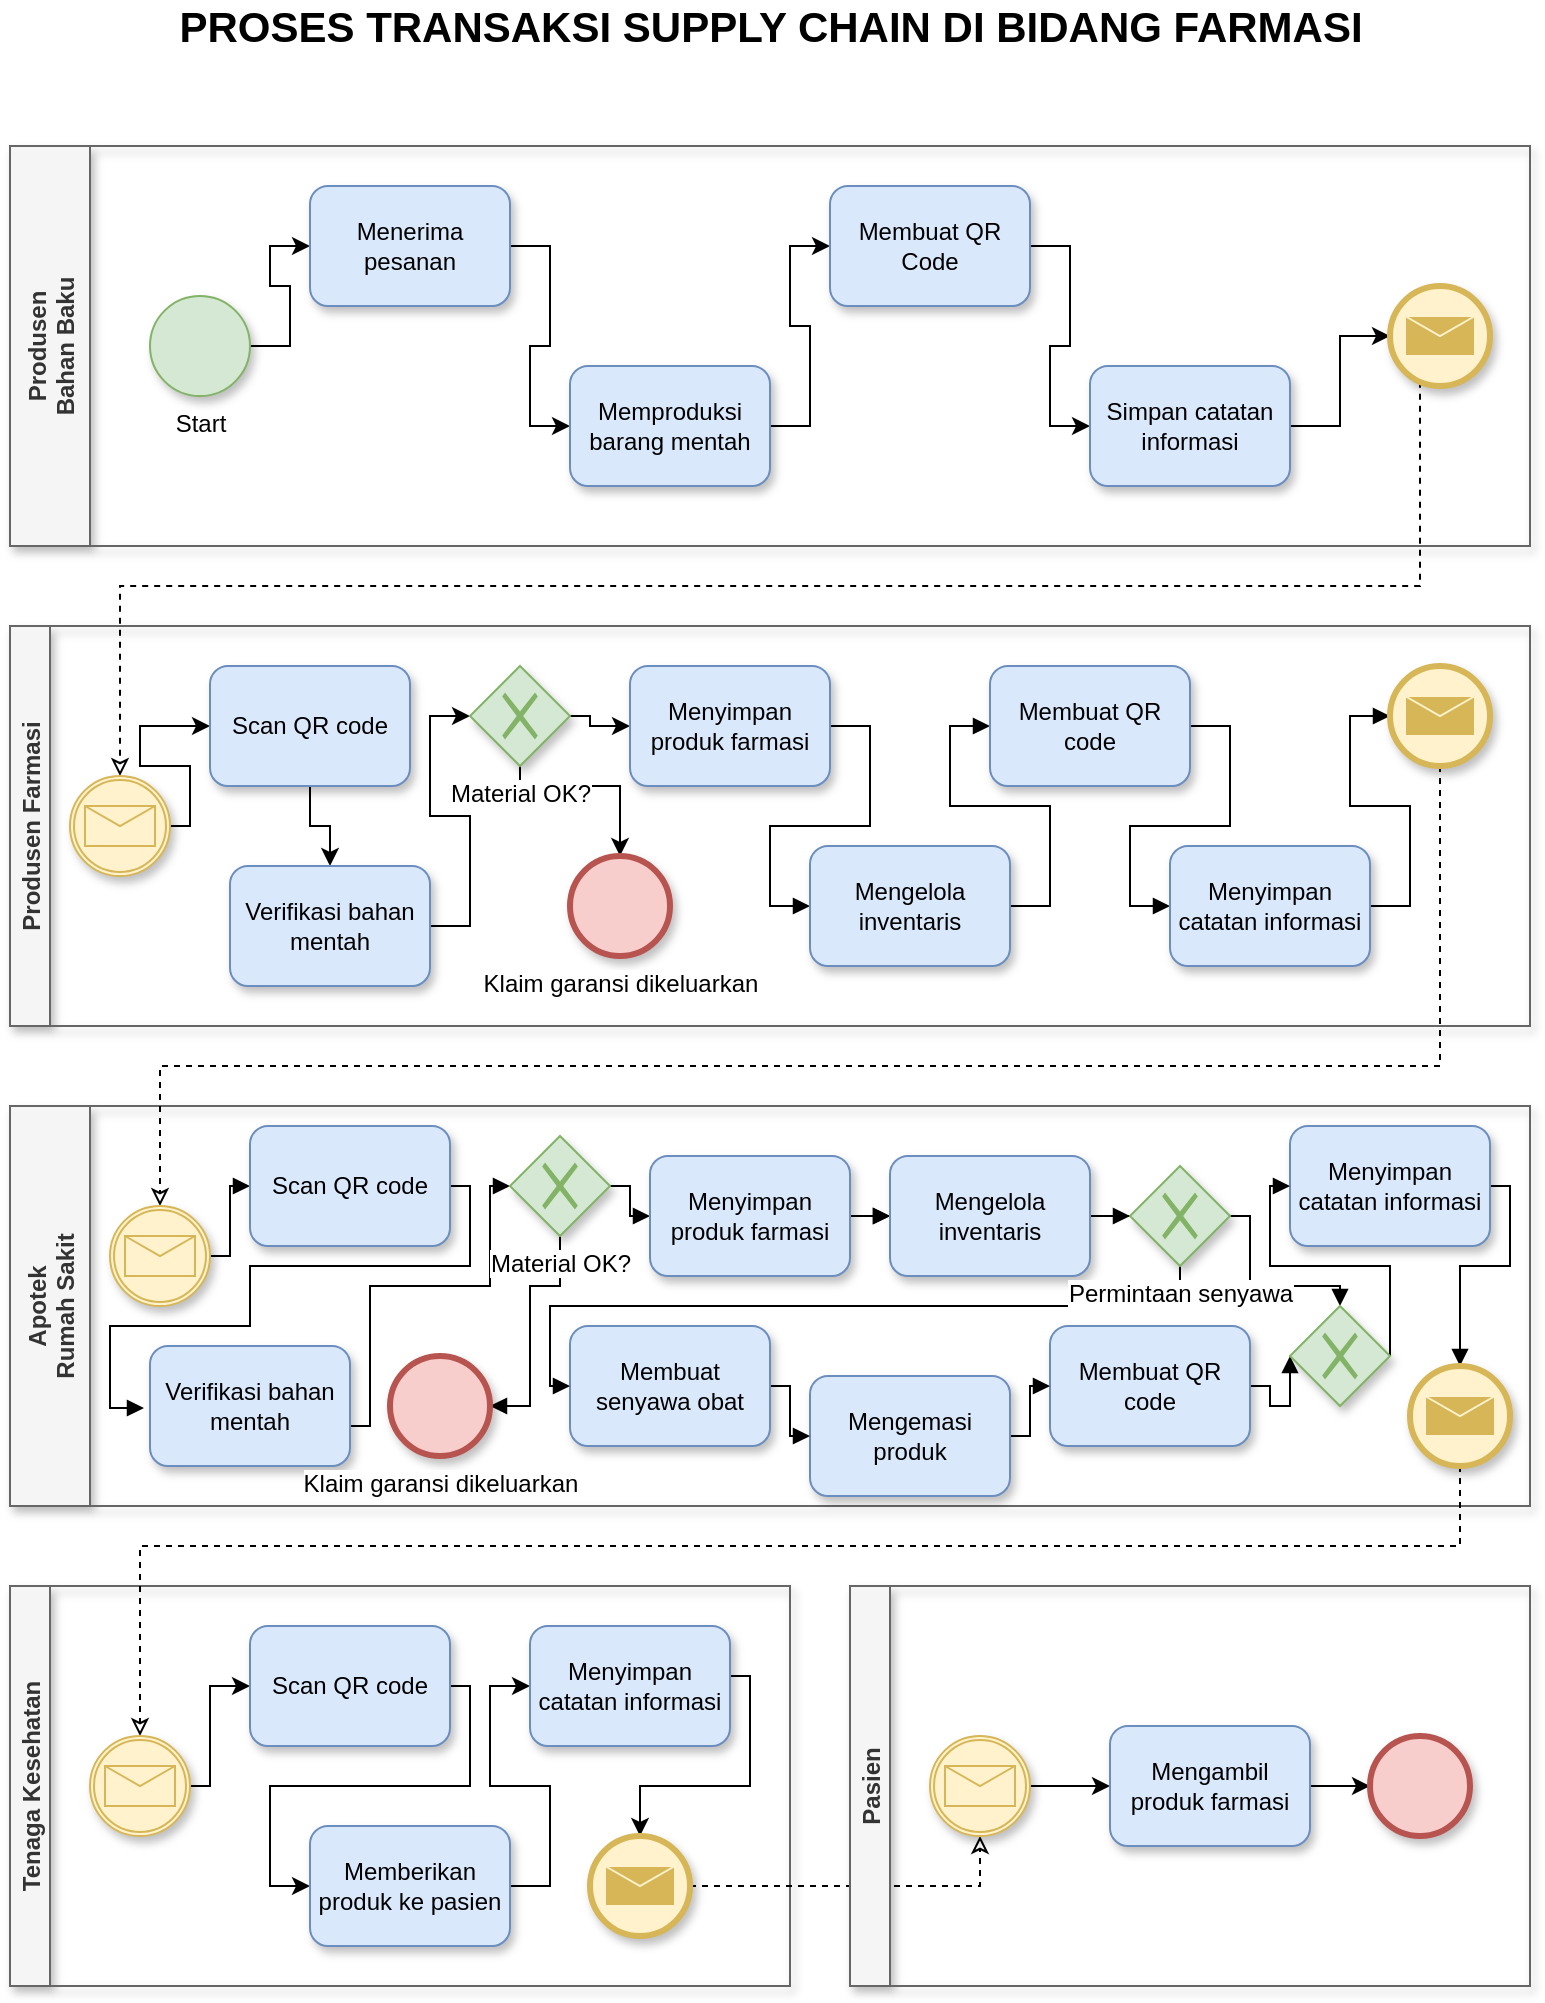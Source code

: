 <mxfile version="13.7.3" type="github">
  <diagram id="F-RFFmZH9w4QIyTJf53x" name="Page-1">
    <mxGraphModel dx="1021" dy="535" grid="1" gridSize="10" guides="1" tooltips="1" connect="1" arrows="1" fold="1" page="1" pageScale="1" pageWidth="850" pageHeight="1100" math="0" shadow="0">
      <root>
        <mxCell id="0" />
        <mxCell id="1" parent="0" />
        <mxCell id="js7K2ZC_KKVjjp7KWJBL-1" value="Produsen &#xa;Bahan Baku" style="swimlane;startSize=40;horizontal=0;shadow=1;fillColor=#f5f5f5;strokeColor=#666666;fontColor=#333333;" vertex="1" parent="1">
          <mxGeometry x="40" y="120" width="760" height="200" as="geometry" />
        </mxCell>
        <mxCell id="js7K2ZC_KKVjjp7KWJBL-2" value="Produsen Farmasi" style="swimlane;startSize=20;horizontal=0;shadow=1;fillColor=#f5f5f5;strokeColor=#666666;fontColor=#333333;" vertex="1" parent="1">
          <mxGeometry x="40" y="360" width="760" height="200" as="geometry" />
        </mxCell>
        <mxCell id="js7K2ZC_KKVjjp7KWJBL-3" value="Apotek &#xa;Rumah Sakit" style="swimlane;startSize=40;horizontal=0;shadow=1;fillColor=#f5f5f5;strokeColor=#666666;fontColor=#333333;" vertex="1" parent="1">
          <mxGeometry x="40" y="600" width="760" height="200" as="geometry" />
        </mxCell>
        <mxCell id="js7K2ZC_KKVjjp7KWJBL-4" value="Tenaga Kesehatan" style="swimlane;startSize=20;horizontal=0;shadow=1;fillColor=#f5f5f5;strokeColor=#666666;fontColor=#333333;" vertex="1" parent="1">
          <mxGeometry x="40" y="840" width="390" height="200" as="geometry" />
        </mxCell>
        <mxCell id="js7K2ZC_KKVjjp7KWJBL-5" value="&lt;font style=&quot;font-size: 21px&quot;&gt;&lt;b&gt;PROSES TRANSAKSI SUPPLY CHAIN DI BIDANG FARMASI&lt;br&gt;&lt;/b&gt;&lt;/font&gt;" style="text;html=1;align=center;verticalAlign=middle;resizable=0;points=[];autosize=1;" vertex="1" parent="1">
          <mxGeometry x="60" y="50" width="720" height="20" as="geometry" />
        </mxCell>
        <mxCell id="js7K2ZC_KKVjjp7KWJBL-12" style="edgeStyle=orthogonalEdgeStyle;rounded=0;orthogonalLoop=1;jettySize=auto;html=1;endArrow=classic;endFill=1;" edge="1" parent="1" source="js7K2ZC_KKVjjp7KWJBL-6" target="js7K2ZC_KKVjjp7KWJBL-7">
          <mxGeometry relative="1" as="geometry">
            <Array as="points">
              <mxPoint x="180" y="220" />
              <mxPoint x="180" y="190" />
              <mxPoint x="170" y="190" />
              <mxPoint x="170" y="170" />
            </Array>
          </mxGeometry>
        </mxCell>
        <mxCell id="js7K2ZC_KKVjjp7KWJBL-6" value="Start" style="shape=mxgraph.bpmn.shape;html=1;verticalLabelPosition=bottom;labelBackgroundColor=#ffffff;verticalAlign=top;align=center;perimeter=ellipsePerimeter;outlineConnect=0;outline=standard;symbol=general;shadow=1;fillColor=#d5e8d4;strokeColor=#82b366;" vertex="1" parent="1">
          <mxGeometry x="110" y="195" width="50" height="50" as="geometry" />
        </mxCell>
        <mxCell id="js7K2ZC_KKVjjp7KWJBL-13" style="edgeStyle=orthogonalEdgeStyle;rounded=0;orthogonalLoop=1;jettySize=auto;html=1;entryX=0;entryY=0.5;entryDx=0;entryDy=0;endArrow=classic;endFill=1;" edge="1" parent="1" source="js7K2ZC_KKVjjp7KWJBL-7" target="js7K2ZC_KKVjjp7KWJBL-8">
          <mxGeometry relative="1" as="geometry" />
        </mxCell>
        <mxCell id="js7K2ZC_KKVjjp7KWJBL-7" value="Menerima pesanan" style="shape=ext;rounded=1;html=1;whiteSpace=wrap;shadow=1;fillColor=#dae8fc;strokeColor=#6c8ebf;" vertex="1" parent="1">
          <mxGeometry x="190" y="140" width="100" height="60" as="geometry" />
        </mxCell>
        <mxCell id="js7K2ZC_KKVjjp7KWJBL-16" style="edgeStyle=orthogonalEdgeStyle;rounded=0;orthogonalLoop=1;jettySize=auto;html=1;entryX=0;entryY=0.5;entryDx=0;entryDy=0;endArrow=classic;endFill=1;" edge="1" parent="1" source="js7K2ZC_KKVjjp7KWJBL-8" target="js7K2ZC_KKVjjp7KWJBL-9">
          <mxGeometry relative="1" as="geometry" />
        </mxCell>
        <mxCell id="js7K2ZC_KKVjjp7KWJBL-8" value="Memproduksi barang mentah" style="shape=ext;rounded=1;html=1;whiteSpace=wrap;shadow=1;fillColor=#dae8fc;strokeColor=#6c8ebf;" vertex="1" parent="1">
          <mxGeometry x="320" y="230" width="100" height="60" as="geometry" />
        </mxCell>
        <mxCell id="js7K2ZC_KKVjjp7KWJBL-17" style="edgeStyle=orthogonalEdgeStyle;rounded=0;orthogonalLoop=1;jettySize=auto;html=1;entryX=0;entryY=0.5;entryDx=0;entryDy=0;endArrow=classic;endFill=1;" edge="1" parent="1" source="js7K2ZC_KKVjjp7KWJBL-9" target="js7K2ZC_KKVjjp7KWJBL-10">
          <mxGeometry relative="1" as="geometry" />
        </mxCell>
        <mxCell id="js7K2ZC_KKVjjp7KWJBL-9" value="Membuat QR Code" style="shape=ext;rounded=1;html=1;whiteSpace=wrap;shadow=1;fillColor=#dae8fc;strokeColor=#6c8ebf;" vertex="1" parent="1">
          <mxGeometry x="450" y="140" width="100" height="60" as="geometry" />
        </mxCell>
        <mxCell id="js7K2ZC_KKVjjp7KWJBL-18" style="edgeStyle=orthogonalEdgeStyle;rounded=0;orthogonalLoop=1;jettySize=auto;html=1;endArrow=classic;endFill=1;" edge="1" parent="1" source="js7K2ZC_KKVjjp7KWJBL-10" target="js7K2ZC_KKVjjp7KWJBL-11">
          <mxGeometry relative="1" as="geometry" />
        </mxCell>
        <mxCell id="js7K2ZC_KKVjjp7KWJBL-10" value="Simpan catatan informasi" style="shape=ext;rounded=1;html=1;whiteSpace=wrap;shadow=1;fillColor=#dae8fc;strokeColor=#6c8ebf;" vertex="1" parent="1">
          <mxGeometry x="580" y="230" width="100" height="60" as="geometry" />
        </mxCell>
        <mxCell id="js7K2ZC_KKVjjp7KWJBL-62" style="edgeStyle=orthogonalEdgeStyle;rounded=0;orthogonalLoop=1;jettySize=auto;html=1;endArrow=classic;endFill=0;dashed=1;" edge="1" parent="1" source="js7K2ZC_KKVjjp7KWJBL-11" target="js7K2ZC_KKVjjp7KWJBL-19">
          <mxGeometry relative="1" as="geometry">
            <Array as="points">
              <mxPoint x="745" y="340" />
              <mxPoint x="95" y="340" />
            </Array>
          </mxGeometry>
        </mxCell>
        <mxCell id="js7K2ZC_KKVjjp7KWJBL-11" value="" style="shape=mxgraph.bpmn.shape;html=1;verticalLabelPosition=bottom;labelBackgroundColor=#ffffff;verticalAlign=top;align=center;perimeter=ellipsePerimeter;outlineConnect=0;outline=end;symbol=message;shadow=1;fillColor=#fff2cc;strokeColor=#d6b656;" vertex="1" parent="1">
          <mxGeometry x="730" y="190" width="50" height="50" as="geometry" />
        </mxCell>
        <mxCell id="js7K2ZC_KKVjjp7KWJBL-35" style="edgeStyle=orthogonalEdgeStyle;rounded=0;orthogonalLoop=1;jettySize=auto;html=1;endArrow=classic;endFill=1;" edge="1" parent="1" source="js7K2ZC_KKVjjp7KWJBL-19" target="js7K2ZC_KKVjjp7KWJBL-20">
          <mxGeometry relative="1" as="geometry">
            <Array as="points">
              <mxPoint x="130" y="460" />
              <mxPoint x="130" y="430" />
              <mxPoint x="105" y="430" />
              <mxPoint x="105" y="410" />
            </Array>
          </mxGeometry>
        </mxCell>
        <mxCell id="js7K2ZC_KKVjjp7KWJBL-19" value="" style="shape=mxgraph.bpmn.shape;html=1;verticalLabelPosition=bottom;labelBackgroundColor=#ffffff;verticalAlign=top;align=center;perimeter=ellipsePerimeter;outlineConnect=0;outline=catching;symbol=message;shadow=1;fillColor=#fff2cc;strokeColor=#d6b656;" vertex="1" parent="1">
          <mxGeometry x="70" y="435" width="50" height="50" as="geometry" />
        </mxCell>
        <mxCell id="js7K2ZC_KKVjjp7KWJBL-36" style="edgeStyle=orthogonalEdgeStyle;rounded=0;orthogonalLoop=1;jettySize=auto;html=1;endArrow=classic;endFill=1;" edge="1" parent="1" source="js7K2ZC_KKVjjp7KWJBL-20" target="js7K2ZC_KKVjjp7KWJBL-27">
          <mxGeometry relative="1" as="geometry" />
        </mxCell>
        <mxCell id="js7K2ZC_KKVjjp7KWJBL-20" value="Scan QR code" style="shape=ext;rounded=1;html=1;whiteSpace=wrap;shadow=1;fillColor=#dae8fc;strokeColor=#6c8ebf;" vertex="1" parent="1">
          <mxGeometry x="140" y="380" width="100" height="60" as="geometry" />
        </mxCell>
        <mxCell id="js7K2ZC_KKVjjp7KWJBL-38" style="edgeStyle=orthogonalEdgeStyle;rounded=0;orthogonalLoop=1;jettySize=auto;html=1;endArrow=classic;endFill=1;entryX=0;entryY=0.5;entryDx=0;entryDy=0;" edge="1" parent="1" source="js7K2ZC_KKVjjp7KWJBL-117" target="js7K2ZC_KKVjjp7KWJBL-28">
          <mxGeometry relative="1" as="geometry">
            <mxPoint x="320" y="405" as="sourcePoint" />
            <Array as="points">
              <mxPoint x="330" y="405" />
              <mxPoint x="330" y="410" />
            </Array>
          </mxGeometry>
        </mxCell>
        <mxCell id="js7K2ZC_KKVjjp7KWJBL-50" style="edgeStyle=orthogonalEdgeStyle;rounded=0;orthogonalLoop=1;jettySize=auto;html=1;endArrow=classic;endFill=1;" edge="1" parent="1" source="js7K2ZC_KKVjjp7KWJBL-117" target="js7K2ZC_KKVjjp7KWJBL-49">
          <mxGeometry relative="1" as="geometry">
            <mxPoint x="295" y="430" as="sourcePoint" />
            <Array as="points">
              <mxPoint x="295" y="440" />
              <mxPoint x="345" y="440" />
            </Array>
          </mxGeometry>
        </mxCell>
        <mxCell id="js7K2ZC_KKVjjp7KWJBL-37" style="edgeStyle=orthogonalEdgeStyle;rounded=0;orthogonalLoop=1;jettySize=auto;html=1;endArrow=classic;endFill=1;entryX=0;entryY=0.5;entryDx=0;entryDy=0;" edge="1" parent="1" source="js7K2ZC_KKVjjp7KWJBL-27" target="js7K2ZC_KKVjjp7KWJBL-117">
          <mxGeometry relative="1" as="geometry">
            <mxPoint x="270" y="405" as="targetPoint" />
          </mxGeometry>
        </mxCell>
        <mxCell id="js7K2ZC_KKVjjp7KWJBL-27" value="Verifikasi bahan mentah" style="shape=ext;rounded=1;html=1;whiteSpace=wrap;shadow=1;fillColor=#dae8fc;strokeColor=#6c8ebf;" vertex="1" parent="1">
          <mxGeometry x="150" y="480" width="100" height="60" as="geometry" />
        </mxCell>
        <mxCell id="js7K2ZC_KKVjjp7KWJBL-65" style="edgeStyle=orthogonalEdgeStyle;rounded=0;orthogonalLoop=1;jettySize=auto;html=1;entryX=0;entryY=0.5;entryDx=0;entryDy=0;endArrow=block;endFill=1;exitX=1;exitY=0.5;exitDx=0;exitDy=0;" edge="1" parent="1" source="js7K2ZC_KKVjjp7KWJBL-28" target="js7K2ZC_KKVjjp7KWJBL-29">
          <mxGeometry relative="1" as="geometry" />
        </mxCell>
        <mxCell id="js7K2ZC_KKVjjp7KWJBL-28" value="Menyimpan produk farmasi" style="shape=ext;rounded=1;html=1;whiteSpace=wrap;shadow=1;fillColor=#dae8fc;strokeColor=#6c8ebf;" vertex="1" parent="1">
          <mxGeometry x="350" y="380" width="100" height="60" as="geometry" />
        </mxCell>
        <mxCell id="js7K2ZC_KKVjjp7KWJBL-66" style="edgeStyle=orthogonalEdgeStyle;rounded=0;orthogonalLoop=1;jettySize=auto;html=1;entryX=0;entryY=0.5;entryDx=0;entryDy=0;endArrow=block;endFill=1;exitX=1;exitY=0.5;exitDx=0;exitDy=0;" edge="1" parent="1" source="js7K2ZC_KKVjjp7KWJBL-29" target="js7K2ZC_KKVjjp7KWJBL-33">
          <mxGeometry relative="1" as="geometry" />
        </mxCell>
        <mxCell id="js7K2ZC_KKVjjp7KWJBL-29" value="Mengelola inventaris" style="shape=ext;rounded=1;html=1;whiteSpace=wrap;shadow=1;fillColor=#dae8fc;strokeColor=#6c8ebf;" vertex="1" parent="1">
          <mxGeometry x="440" y="470" width="100" height="60" as="geometry" />
        </mxCell>
        <mxCell id="js7K2ZC_KKVjjp7KWJBL-67" style="edgeStyle=orthogonalEdgeStyle;rounded=0;orthogonalLoop=1;jettySize=auto;html=1;entryX=0;entryY=0.5;entryDx=0;entryDy=0;endArrow=block;endFill=1;exitX=1;exitY=0.5;exitDx=0;exitDy=0;" edge="1" parent="1" source="js7K2ZC_KKVjjp7KWJBL-33" target="js7K2ZC_KKVjjp7KWJBL-34">
          <mxGeometry relative="1" as="geometry" />
        </mxCell>
        <mxCell id="js7K2ZC_KKVjjp7KWJBL-33" value="Membuat QR code" style="shape=ext;rounded=1;html=1;whiteSpace=wrap;shadow=1;fillColor=#dae8fc;strokeColor=#6c8ebf;" vertex="1" parent="1">
          <mxGeometry x="530" y="380" width="100" height="60" as="geometry" />
        </mxCell>
        <mxCell id="js7K2ZC_KKVjjp7KWJBL-69" style="edgeStyle=orthogonalEdgeStyle;rounded=0;orthogonalLoop=1;jettySize=auto;html=1;entryX=0;entryY=0.5;entryDx=0;entryDy=0;endArrow=block;endFill=1;exitX=1;exitY=0.5;exitDx=0;exitDy=0;" edge="1" parent="1" source="js7K2ZC_KKVjjp7KWJBL-34" target="js7K2ZC_KKVjjp7KWJBL-60">
          <mxGeometry relative="1" as="geometry" />
        </mxCell>
        <mxCell id="js7K2ZC_KKVjjp7KWJBL-34" value="Menyimpan catatan informasi" style="shape=ext;rounded=1;html=1;whiteSpace=wrap;shadow=1;fillColor=#dae8fc;strokeColor=#6c8ebf;" vertex="1" parent="1">
          <mxGeometry x="620" y="470" width="100" height="60" as="geometry" />
        </mxCell>
        <mxCell id="js7K2ZC_KKVjjp7KWJBL-49" value="Klaim garansi dikeluarkan" style="shape=mxgraph.bpmn.shape;html=1;verticalLabelPosition=bottom;labelBackgroundColor=#ffffff;verticalAlign=top;align=center;perimeter=ellipsePerimeter;outlineConnect=0;outline=end;symbol=general;shadow=1;fillColor=#f8cecc;strokeColor=#b85450;" vertex="1" parent="1">
          <mxGeometry x="320" y="475" width="50" height="50" as="geometry" />
        </mxCell>
        <mxCell id="js7K2ZC_KKVjjp7KWJBL-119" style="edgeStyle=orthogonalEdgeStyle;rounded=0;orthogonalLoop=1;jettySize=auto;html=1;endArrow=classic;endFill=0;dashed=1;" edge="1" parent="1" source="js7K2ZC_KKVjjp7KWJBL-60" target="js7K2ZC_KKVjjp7KWJBL-70">
          <mxGeometry relative="1" as="geometry">
            <Array as="points">
              <mxPoint x="755" y="580" />
              <mxPoint x="115" y="580" />
            </Array>
          </mxGeometry>
        </mxCell>
        <mxCell id="js7K2ZC_KKVjjp7KWJBL-60" value="" style="shape=mxgraph.bpmn.shape;html=1;verticalLabelPosition=bottom;labelBackgroundColor=#ffffff;verticalAlign=top;align=center;perimeter=ellipsePerimeter;outlineConnect=0;outline=end;symbol=message;shadow=1;fillColor=#fff2cc;strokeColor=#d6b656;" vertex="1" parent="1">
          <mxGeometry x="730" y="380" width="50" height="50" as="geometry" />
        </mxCell>
        <mxCell id="js7K2ZC_KKVjjp7KWJBL-82" style="edgeStyle=orthogonalEdgeStyle;rounded=0;orthogonalLoop=1;jettySize=auto;html=1;endArrow=block;endFill=1;exitX=1;exitY=0.5;exitDx=0;exitDy=0;" edge="1" parent="1" source="js7K2ZC_KKVjjp7KWJBL-70" target="js7K2ZC_KKVjjp7KWJBL-71">
          <mxGeometry relative="1" as="geometry">
            <Array as="points">
              <mxPoint x="150" y="675" />
              <mxPoint x="150" y="640" />
            </Array>
          </mxGeometry>
        </mxCell>
        <mxCell id="js7K2ZC_KKVjjp7KWJBL-70" value="" style="shape=mxgraph.bpmn.shape;html=1;verticalLabelPosition=bottom;labelBackgroundColor=#ffffff;verticalAlign=top;align=center;perimeter=ellipsePerimeter;outlineConnect=0;outline=catching;symbol=message;shadow=1;fillColor=#fff2cc;strokeColor=#d6b656;" vertex="1" parent="1">
          <mxGeometry x="90" y="650" width="50" height="50" as="geometry" />
        </mxCell>
        <mxCell id="js7K2ZC_KKVjjp7KWJBL-83" style="edgeStyle=orthogonalEdgeStyle;rounded=0;orthogonalLoop=1;jettySize=auto;html=1;endArrow=block;endFill=1;exitX=1;exitY=0.5;exitDx=0;exitDy=0;" edge="1" parent="1" source="js7K2ZC_KKVjjp7KWJBL-71">
          <mxGeometry relative="1" as="geometry">
            <mxPoint x="107" y="751" as="targetPoint" />
            <Array as="points">
              <mxPoint x="270" y="640" />
              <mxPoint x="270" y="680" />
              <mxPoint x="160" y="680" />
              <mxPoint x="160" y="710" />
              <mxPoint x="90" y="710" />
              <mxPoint x="90" y="751" />
            </Array>
          </mxGeometry>
        </mxCell>
        <mxCell id="js7K2ZC_KKVjjp7KWJBL-71" value="Scan QR code" style="shape=ext;rounded=1;html=1;whiteSpace=wrap;shadow=1;fillColor=#dae8fc;strokeColor=#6c8ebf;" vertex="1" parent="1">
          <mxGeometry x="160" y="610" width="100" height="60" as="geometry" />
        </mxCell>
        <mxCell id="js7K2ZC_KKVjjp7KWJBL-84" style="edgeStyle=orthogonalEdgeStyle;rounded=0;orthogonalLoop=1;jettySize=auto;html=1;endArrow=block;endFill=1;exitX=1;exitY=0.5;exitDx=0;exitDy=0;" edge="1" parent="1" source="js7K2ZC_KKVjjp7KWJBL-72" target="js7K2ZC_KKVjjp7KWJBL-108">
          <mxGeometry relative="1" as="geometry">
            <mxPoint x="230" y="763" as="sourcePoint" />
            <mxPoint x="290" y="640" as="targetPoint" />
            <Array as="points">
              <mxPoint x="210" y="760" />
              <mxPoint x="220" y="760" />
              <mxPoint x="220" y="690" />
              <mxPoint x="280" y="690" />
              <mxPoint x="280" y="640" />
            </Array>
          </mxGeometry>
        </mxCell>
        <mxCell id="js7K2ZC_KKVjjp7KWJBL-72" value="Verifikasi bahan mentah" style="shape=ext;rounded=1;html=1;whiteSpace=wrap;shadow=1;fillColor=#dae8fc;strokeColor=#6c8ebf;" vertex="1" parent="1">
          <mxGeometry x="110" y="720" width="100" height="60" as="geometry" />
        </mxCell>
        <mxCell id="js7K2ZC_KKVjjp7KWJBL-85" style="edgeStyle=orthogonalEdgeStyle;rounded=0;orthogonalLoop=1;jettySize=auto;html=1;endArrow=block;endFill=1;" edge="1" parent="1" source="js7K2ZC_KKVjjp7KWJBL-108" target="js7K2ZC_KKVjjp7KWJBL-75">
          <mxGeometry relative="1" as="geometry">
            <mxPoint x="340" y="640" as="sourcePoint" />
            <Array as="points">
              <mxPoint x="350" y="640" />
              <mxPoint x="350" y="655" />
            </Array>
          </mxGeometry>
        </mxCell>
        <mxCell id="js7K2ZC_KKVjjp7KWJBL-86" style="edgeStyle=orthogonalEdgeStyle;rounded=0;orthogonalLoop=1;jettySize=auto;html=1;endArrow=block;endFill=1;" edge="1" parent="1" source="js7K2ZC_KKVjjp7KWJBL-108" target="js7K2ZC_KKVjjp7KWJBL-74">
          <mxGeometry relative="1" as="geometry">
            <mxPoint x="315" y="665" as="sourcePoint" />
            <Array as="points">
              <mxPoint x="315" y="690" />
              <mxPoint x="300" y="690" />
              <mxPoint x="300" y="750" />
            </Array>
          </mxGeometry>
        </mxCell>
        <mxCell id="js7K2ZC_KKVjjp7KWJBL-74" value="Klaim garansi dikeluarkan" style="shape=mxgraph.bpmn.shape;html=1;verticalLabelPosition=bottom;labelBackgroundColor=#ffffff;verticalAlign=top;align=center;perimeter=ellipsePerimeter;outlineConnect=0;outline=end;symbol=general;shadow=1;fillColor=#f8cecc;strokeColor=#b85450;" vertex="1" parent="1">
          <mxGeometry x="230" y="725" width="50" height="50" as="geometry" />
        </mxCell>
        <mxCell id="js7K2ZC_KKVjjp7KWJBL-87" style="edgeStyle=orthogonalEdgeStyle;rounded=0;orthogonalLoop=1;jettySize=auto;html=1;endArrow=block;endFill=1;" edge="1" parent="1" source="js7K2ZC_KKVjjp7KWJBL-75" target="js7K2ZC_KKVjjp7KWJBL-76">
          <mxGeometry relative="1" as="geometry" />
        </mxCell>
        <mxCell id="js7K2ZC_KKVjjp7KWJBL-92" value="" style="edgeStyle=orthogonalEdgeStyle;rounded=0;orthogonalLoop=1;jettySize=auto;html=1;endArrow=block;endFill=1;" edge="1" parent="1" source="js7K2ZC_KKVjjp7KWJBL-75" target="js7K2ZC_KKVjjp7KWJBL-76">
          <mxGeometry relative="1" as="geometry" />
        </mxCell>
        <mxCell id="js7K2ZC_KKVjjp7KWJBL-75" value="Menyimpan produk farmasi" style="shape=ext;rounded=1;html=1;whiteSpace=wrap;shadow=1;fillColor=#dae8fc;strokeColor=#6c8ebf;" vertex="1" parent="1">
          <mxGeometry x="360" y="625" width="100" height="60" as="geometry" />
        </mxCell>
        <mxCell id="js7K2ZC_KKVjjp7KWJBL-89" style="edgeStyle=orthogonalEdgeStyle;rounded=0;orthogonalLoop=1;jettySize=auto;html=1;endArrow=block;endFill=1;" edge="1" parent="1" source="js7K2ZC_KKVjjp7KWJBL-76" target="js7K2ZC_KKVjjp7KWJBL-111">
          <mxGeometry relative="1" as="geometry">
            <mxPoint x="600.034" y="655.034" as="targetPoint" />
          </mxGeometry>
        </mxCell>
        <mxCell id="js7K2ZC_KKVjjp7KWJBL-76" value="Mengelola inventaris" style="shape=ext;rounded=1;html=1;whiteSpace=wrap;shadow=1;fillColor=#dae8fc;strokeColor=#6c8ebf;" vertex="1" parent="1">
          <mxGeometry x="480" y="625" width="100" height="60" as="geometry" />
        </mxCell>
        <mxCell id="js7K2ZC_KKVjjp7KWJBL-99" style="edgeStyle=orthogonalEdgeStyle;rounded=0;orthogonalLoop=1;jettySize=auto;html=1;entryX=0;entryY=0.5;entryDx=0;entryDy=0;endArrow=block;endFill=1;" edge="1" parent="1" source="js7K2ZC_KKVjjp7KWJBL-77" target="js7K2ZC_KKVjjp7KWJBL-97">
          <mxGeometry relative="1" as="geometry">
            <Array as="points">
              <mxPoint x="670" y="740" />
              <mxPoint x="670" y="750" />
              <mxPoint x="680" y="750" />
            </Array>
          </mxGeometry>
        </mxCell>
        <mxCell id="js7K2ZC_KKVjjp7KWJBL-77" value="Membuat QR code" style="shape=ext;rounded=1;html=1;whiteSpace=wrap;shadow=1;fillColor=#dae8fc;strokeColor=#6c8ebf;" vertex="1" parent="1">
          <mxGeometry x="560" y="710" width="100" height="60" as="geometry" />
        </mxCell>
        <mxCell id="js7K2ZC_KKVjjp7KWJBL-107" style="edgeStyle=orthogonalEdgeStyle;rounded=0;orthogonalLoop=1;jettySize=auto;html=1;endArrow=block;endFill=1;exitX=1;exitY=0.5;exitDx=0;exitDy=0;" edge="1" parent="1" source="js7K2ZC_KKVjjp7KWJBL-78" target="js7K2ZC_KKVjjp7KWJBL-79">
          <mxGeometry relative="1" as="geometry">
            <Array as="points">
              <mxPoint x="790" y="640" />
              <mxPoint x="790" y="680" />
              <mxPoint x="765" y="680" />
            </Array>
          </mxGeometry>
        </mxCell>
        <mxCell id="js7K2ZC_KKVjjp7KWJBL-78" value="Menyimpan catatan informasi" style="shape=ext;rounded=1;html=1;whiteSpace=wrap;shadow=1;fillColor=#dae8fc;strokeColor=#6c8ebf;" vertex="1" parent="1">
          <mxGeometry x="680" y="610" width="100" height="60" as="geometry" />
        </mxCell>
        <mxCell id="js7K2ZC_KKVjjp7KWJBL-137" style="edgeStyle=orthogonalEdgeStyle;rounded=0;orthogonalLoop=1;jettySize=auto;html=1;endArrow=classic;endFill=0;dashed=1;" edge="1" parent="1" source="js7K2ZC_KKVjjp7KWJBL-79" target="js7K2ZC_KKVjjp7KWJBL-120">
          <mxGeometry relative="1" as="geometry">
            <Array as="points">
              <mxPoint x="765" y="820" />
              <mxPoint x="105" y="820" />
            </Array>
          </mxGeometry>
        </mxCell>
        <mxCell id="js7K2ZC_KKVjjp7KWJBL-79" value="" style="shape=mxgraph.bpmn.shape;html=1;verticalLabelPosition=bottom;labelBackgroundColor=#ffffff;verticalAlign=top;align=center;perimeter=ellipsePerimeter;outlineConnect=0;outline=end;symbol=message;shadow=1;fillColor=#fff2cc;strokeColor=#d6b656;" vertex="1" parent="1">
          <mxGeometry x="740" y="730" width="50" height="50" as="geometry" />
        </mxCell>
        <mxCell id="js7K2ZC_KKVjjp7KWJBL-102" style="edgeStyle=orthogonalEdgeStyle;rounded=0;orthogonalLoop=1;jettySize=auto;html=1;endArrow=block;endFill=1;entryX=0;entryY=0.5;entryDx=0;entryDy=0;" edge="1" parent="1" source="js7K2ZC_KKVjjp7KWJBL-80" target="js7K2ZC_KKVjjp7KWJBL-77">
          <mxGeometry relative="1" as="geometry">
            <mxPoint x="570" y="740" as="targetPoint" />
            <Array as="points">
              <mxPoint x="550" y="765" />
              <mxPoint x="550" y="740" />
            </Array>
          </mxGeometry>
        </mxCell>
        <mxCell id="js7K2ZC_KKVjjp7KWJBL-80" value="Mengemasi produk " style="shape=ext;rounded=1;html=1;whiteSpace=wrap;shadow=1;fillColor=#dae8fc;strokeColor=#6c8ebf;" vertex="1" parent="1">
          <mxGeometry x="440" y="735" width="100" height="60" as="geometry" />
        </mxCell>
        <mxCell id="js7K2ZC_KKVjjp7KWJBL-95" style="edgeStyle=orthogonalEdgeStyle;rounded=0;orthogonalLoop=1;jettySize=auto;html=1;endArrow=block;endFill=1;entryX=0;entryY=0.5;entryDx=0;entryDy=0;" edge="1" parent="1" source="js7K2ZC_KKVjjp7KWJBL-81" target="js7K2ZC_KKVjjp7KWJBL-80">
          <mxGeometry relative="1" as="geometry">
            <Array as="points">
              <mxPoint x="430" y="740" />
              <mxPoint x="430" y="765" />
            </Array>
          </mxGeometry>
        </mxCell>
        <mxCell id="js7K2ZC_KKVjjp7KWJBL-81" value="Membuat senyawa obat" style="shape=ext;rounded=1;html=1;whiteSpace=wrap;shadow=1;fillColor=#dae8fc;strokeColor=#6c8ebf;" vertex="1" parent="1">
          <mxGeometry x="320" y="710" width="100" height="60" as="geometry" />
        </mxCell>
        <mxCell id="js7K2ZC_KKVjjp7KWJBL-90" style="edgeStyle=orthogonalEdgeStyle;rounded=0;orthogonalLoop=1;jettySize=auto;html=1;entryX=0;entryY=0.5;entryDx=0;entryDy=0;endArrow=block;endFill=1;" edge="1" parent="1" source="js7K2ZC_KKVjjp7KWJBL-111" target="js7K2ZC_KKVjjp7KWJBL-81">
          <mxGeometry relative="1" as="geometry">
            <mxPoint x="625" y="680" as="sourcePoint" />
            <Array as="points">
              <mxPoint x="625" y="700" />
              <mxPoint x="310" y="700" />
              <mxPoint x="310" y="740" />
            </Array>
          </mxGeometry>
        </mxCell>
        <mxCell id="js7K2ZC_KKVjjp7KWJBL-98" style="edgeStyle=orthogonalEdgeStyle;rounded=0;orthogonalLoop=1;jettySize=auto;html=1;endArrow=block;endFill=1;entryX=0.5;entryY=0;entryDx=0;entryDy=0;" edge="1" parent="1" source="js7K2ZC_KKVjjp7KWJBL-111" target="js7K2ZC_KKVjjp7KWJBL-97">
          <mxGeometry relative="1" as="geometry">
            <mxPoint x="650" y="655" as="sourcePoint" />
            <Array as="points">
              <mxPoint x="660" y="655" />
              <mxPoint x="660" y="690" />
              <mxPoint x="705" y="690" />
            </Array>
          </mxGeometry>
        </mxCell>
        <mxCell id="js7K2ZC_KKVjjp7KWJBL-115" style="edgeStyle=orthogonalEdgeStyle;rounded=0;orthogonalLoop=1;jettySize=auto;html=1;entryX=0;entryY=0.5;entryDx=0;entryDy=0;endArrow=block;endFill=1;exitX=1;exitY=0.5;exitDx=0;exitDy=0;" edge="1" parent="1" source="js7K2ZC_KKVjjp7KWJBL-97" target="js7K2ZC_KKVjjp7KWJBL-78">
          <mxGeometry relative="1" as="geometry">
            <Array as="points">
              <mxPoint x="730" y="680" />
              <mxPoint x="670" y="680" />
              <mxPoint x="670" y="640" />
            </Array>
          </mxGeometry>
        </mxCell>
        <mxCell id="js7K2ZC_KKVjjp7KWJBL-97" value="" style="shape=mxgraph.bpmn.shape;html=1;verticalLabelPosition=bottom;labelBackgroundColor=#ffffff;verticalAlign=top;align=center;perimeter=rhombusPerimeter;background=gateway;outlineConnect=0;outline=none;symbol=exclusiveGw;shadow=1;fillColor=#d5e8d4;strokeColor=#82b366;" vertex="1" parent="1">
          <mxGeometry x="680" y="700" width="50" height="50" as="geometry" />
        </mxCell>
        <mxCell id="js7K2ZC_KKVjjp7KWJBL-108" value="Material OK?" style="shape=mxgraph.bpmn.shape;html=1;verticalLabelPosition=bottom;labelBackgroundColor=#ffffff;verticalAlign=top;align=center;perimeter=rhombusPerimeter;background=gateway;outlineConnect=0;outline=none;symbol=exclusiveGw;shadow=1;fillColor=#d5e8d4;strokeColor=#82b366;" vertex="1" parent="1">
          <mxGeometry x="290" y="615" width="50" height="50" as="geometry" />
        </mxCell>
        <mxCell id="js7K2ZC_KKVjjp7KWJBL-111" value="Permintaan senyawa" style="shape=mxgraph.bpmn.shape;html=1;verticalLabelPosition=bottom;labelBackgroundColor=#ffffff;verticalAlign=top;align=center;perimeter=rhombusPerimeter;background=gateway;outlineConnect=0;outline=none;symbol=exclusiveGw;shadow=1;fillColor=#d5e8d4;strokeColor=#82b366;" vertex="1" parent="1">
          <mxGeometry x="600" y="630" width="50" height="50" as="geometry" />
        </mxCell>
        <mxCell id="js7K2ZC_KKVjjp7KWJBL-117" value="Material OK?" style="shape=mxgraph.bpmn.shape;html=1;verticalLabelPosition=bottom;labelBackgroundColor=#ffffff;verticalAlign=top;align=center;perimeter=rhombusPerimeter;background=gateway;outlineConnect=0;outline=none;symbol=exclusiveGw;shadow=1;fillColor=#d5e8d4;strokeColor=#82b366;" vertex="1" parent="1">
          <mxGeometry x="270" y="380" width="50" height="50" as="geometry" />
        </mxCell>
        <mxCell id="js7K2ZC_KKVjjp7KWJBL-126" style="edgeStyle=orthogonalEdgeStyle;rounded=0;orthogonalLoop=1;jettySize=auto;html=1;endArrow=classic;endFill=1;" edge="1" parent="1" source="js7K2ZC_KKVjjp7KWJBL-120" target="js7K2ZC_KKVjjp7KWJBL-121">
          <mxGeometry relative="1" as="geometry">
            <Array as="points">
              <mxPoint x="140" y="940" />
              <mxPoint x="140" y="890" />
            </Array>
          </mxGeometry>
        </mxCell>
        <mxCell id="js7K2ZC_KKVjjp7KWJBL-120" value="" style="shape=mxgraph.bpmn.shape;html=1;verticalLabelPosition=bottom;labelBackgroundColor=#ffffff;verticalAlign=top;align=center;perimeter=ellipsePerimeter;outlineConnect=0;outline=catching;symbol=message;shadow=1;fillColor=#fff2cc;strokeColor=#d6b656;" vertex="1" parent="1">
          <mxGeometry x="80" y="915" width="50" height="50" as="geometry" />
        </mxCell>
        <mxCell id="js7K2ZC_KKVjjp7KWJBL-127" style="edgeStyle=orthogonalEdgeStyle;rounded=0;orthogonalLoop=1;jettySize=auto;html=1;entryX=0;entryY=0.5;entryDx=0;entryDy=0;endArrow=classic;endFill=1;exitX=1;exitY=0.5;exitDx=0;exitDy=0;" edge="1" parent="1" source="js7K2ZC_KKVjjp7KWJBL-121" target="js7K2ZC_KKVjjp7KWJBL-122">
          <mxGeometry relative="1" as="geometry">
            <Array as="points">
              <mxPoint x="270" y="890" />
              <mxPoint x="270" y="940" />
              <mxPoint x="170" y="940" />
              <mxPoint x="170" y="990" />
            </Array>
          </mxGeometry>
        </mxCell>
        <mxCell id="js7K2ZC_KKVjjp7KWJBL-121" value="Scan QR code" style="shape=ext;rounded=1;html=1;whiteSpace=wrap;shadow=1;fillColor=#dae8fc;strokeColor=#6c8ebf;" vertex="1" parent="1">
          <mxGeometry x="160" y="860" width="100" height="60" as="geometry" />
        </mxCell>
        <mxCell id="js7K2ZC_KKVjjp7KWJBL-128" style="edgeStyle=orthogonalEdgeStyle;rounded=0;orthogonalLoop=1;jettySize=auto;html=1;entryX=0;entryY=0.5;entryDx=0;entryDy=0;endArrow=classic;endFill=1;" edge="1" parent="1" source="js7K2ZC_KKVjjp7KWJBL-122" target="js7K2ZC_KKVjjp7KWJBL-123">
          <mxGeometry relative="1" as="geometry" />
        </mxCell>
        <mxCell id="js7K2ZC_KKVjjp7KWJBL-122" value="Memberikan produk ke pasien" style="shape=ext;rounded=1;html=1;whiteSpace=wrap;shadow=1;fillColor=#dae8fc;strokeColor=#6c8ebf;" vertex="1" parent="1">
          <mxGeometry x="190" y="960" width="100" height="60" as="geometry" />
        </mxCell>
        <mxCell id="js7K2ZC_KKVjjp7KWJBL-129" style="edgeStyle=orthogonalEdgeStyle;rounded=0;orthogonalLoop=1;jettySize=auto;html=1;endArrow=classic;endFill=1;exitX=1;exitY=0.5;exitDx=0;exitDy=0;" edge="1" parent="1" source="js7K2ZC_KKVjjp7KWJBL-123" target="js7K2ZC_KKVjjp7KWJBL-125">
          <mxGeometry relative="1" as="geometry">
            <mxPoint x="355" y="960" as="targetPoint" />
            <Array as="points">
              <mxPoint x="400" y="885" />
              <mxPoint x="410" y="885" />
              <mxPoint x="410" y="940" />
              <mxPoint x="355" y="940" />
            </Array>
          </mxGeometry>
        </mxCell>
        <mxCell id="js7K2ZC_KKVjjp7KWJBL-123" value="Menyimpan catatan informasi" style="shape=ext;rounded=1;html=1;whiteSpace=wrap;shadow=1;fillColor=#dae8fc;strokeColor=#6c8ebf;" vertex="1" parent="1">
          <mxGeometry x="300" y="860" width="100" height="60" as="geometry" />
        </mxCell>
        <mxCell id="js7K2ZC_KKVjjp7KWJBL-138" style="edgeStyle=orthogonalEdgeStyle;rounded=0;orthogonalLoop=1;jettySize=auto;html=1;dashed=1;endArrow=classic;endFill=0;entryX=0.5;entryY=1;entryDx=0;entryDy=0;" edge="1" parent="1" source="js7K2ZC_KKVjjp7KWJBL-125" target="js7K2ZC_KKVjjp7KWJBL-131">
          <mxGeometry relative="1" as="geometry" />
        </mxCell>
        <mxCell id="js7K2ZC_KKVjjp7KWJBL-125" value="" style="shape=mxgraph.bpmn.shape;html=1;verticalLabelPosition=bottom;labelBackgroundColor=#ffffff;verticalAlign=top;align=center;perimeter=ellipsePerimeter;outlineConnect=0;outline=end;symbol=message;shadow=1;fillColor=#fff2cc;strokeColor=#d6b656;" vertex="1" parent="1">
          <mxGeometry x="330" y="965" width="50" height="50" as="geometry" />
        </mxCell>
        <mxCell id="js7K2ZC_KKVjjp7KWJBL-130" value="Pasien" style="swimlane;startSize=20;horizontal=0;shadow=1;fillColor=#f5f5f5;strokeColor=#666666;fontColor=#333333;" vertex="1" parent="1">
          <mxGeometry x="460" y="840" width="340" height="200" as="geometry" />
        </mxCell>
        <mxCell id="js7K2ZC_KKVjjp7KWJBL-135" value="" style="edgeStyle=orthogonalEdgeStyle;rounded=0;orthogonalLoop=1;jettySize=auto;html=1;endArrow=classic;endFill=1;" edge="1" parent="1" source="js7K2ZC_KKVjjp7KWJBL-131" target="js7K2ZC_KKVjjp7KWJBL-132">
          <mxGeometry relative="1" as="geometry" />
        </mxCell>
        <mxCell id="js7K2ZC_KKVjjp7KWJBL-131" value="" style="shape=mxgraph.bpmn.shape;html=1;verticalLabelPosition=bottom;labelBackgroundColor=#ffffff;verticalAlign=top;align=center;perimeter=ellipsePerimeter;outlineConnect=0;outline=catching;symbol=message;shadow=1;fillColor=#fff2cc;strokeColor=#d6b656;" vertex="1" parent="1">
          <mxGeometry x="500" y="915" width="50" height="50" as="geometry" />
        </mxCell>
        <mxCell id="js7K2ZC_KKVjjp7KWJBL-136" value="" style="edgeStyle=orthogonalEdgeStyle;rounded=0;orthogonalLoop=1;jettySize=auto;html=1;endArrow=classic;endFill=1;" edge="1" parent="1" source="js7K2ZC_KKVjjp7KWJBL-132" target="js7K2ZC_KKVjjp7KWJBL-134">
          <mxGeometry relative="1" as="geometry" />
        </mxCell>
        <mxCell id="js7K2ZC_KKVjjp7KWJBL-132" value="Mengambil produk farmasi" style="shape=ext;rounded=1;html=1;whiteSpace=wrap;shadow=1;fillColor=#dae8fc;strokeColor=#6c8ebf;" vertex="1" parent="1">
          <mxGeometry x="590" y="910" width="100" height="60" as="geometry" />
        </mxCell>
        <mxCell id="js7K2ZC_KKVjjp7KWJBL-134" value="" style="shape=mxgraph.bpmn.shape;html=1;verticalLabelPosition=bottom;labelBackgroundColor=#ffffff;verticalAlign=top;align=center;perimeter=ellipsePerimeter;outlineConnect=0;outline=end;symbol=general;shadow=1;fillColor=#f8cecc;strokeColor=#b85450;" vertex="1" parent="1">
          <mxGeometry x="720" y="915" width="50" height="50" as="geometry" />
        </mxCell>
      </root>
    </mxGraphModel>
  </diagram>
</mxfile>
